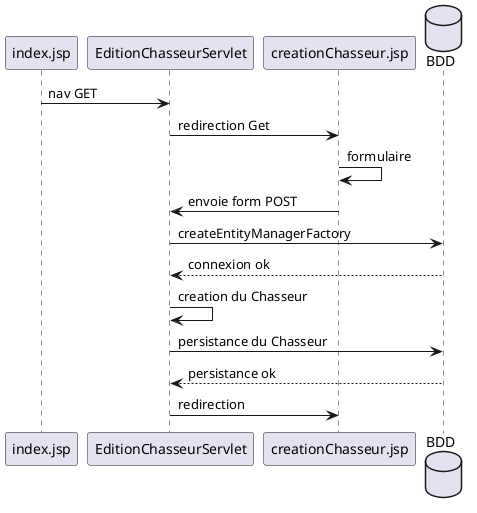 @startuml creationChasseur
participant index.jsp as accueil
participant EditionChasseurServlet as serlvet
participant creationChasseur.jsp as creation
database BDD as bdd

accueil -> serlvet: nav GET
serlvet -> creation : redirection Get
creation -> creation : formulaire
creation -> serlvet : envoie form POST
serlvet -> bdd : createEntityManagerFactory
bdd --> serlvet : connexion ok
serlvet -> serlvet : creation du Chasseur
serlvet -> bdd : persistance du Chasseur
bdd --> serlvet: persistance ok
serlvet -> creation : redirection
@enduml